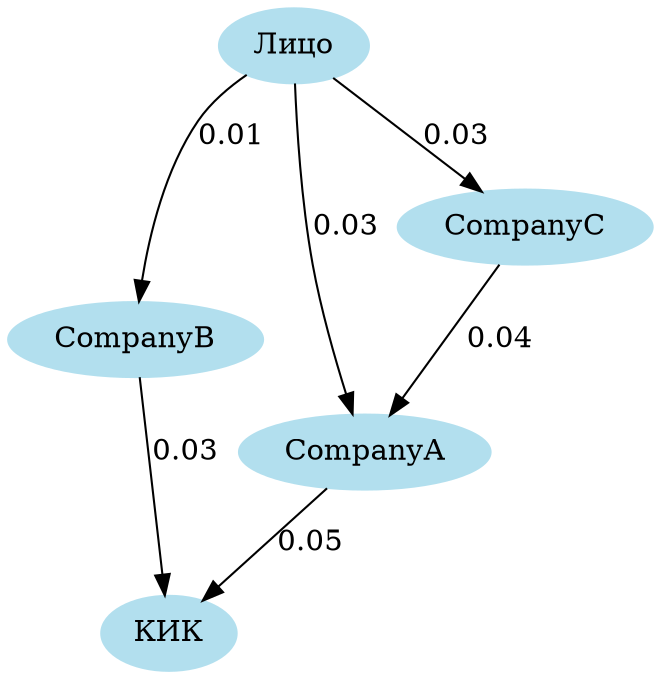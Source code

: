 digraph unix {
	node [color=lightblue2 style=filled]
	size="6,6"
	"Лицо" -> CompanyB [label=0.01]
	CompanyB -> "КИК" [label=0.03]
	"Лицо" -> CompanyA [label=0.03]
	CompanyA -> "КИК" [label=0.05]
	CompanyC -> CompanyA [label=0.04]
	"Лицо" -> CompanyC [label=0.03]
}
